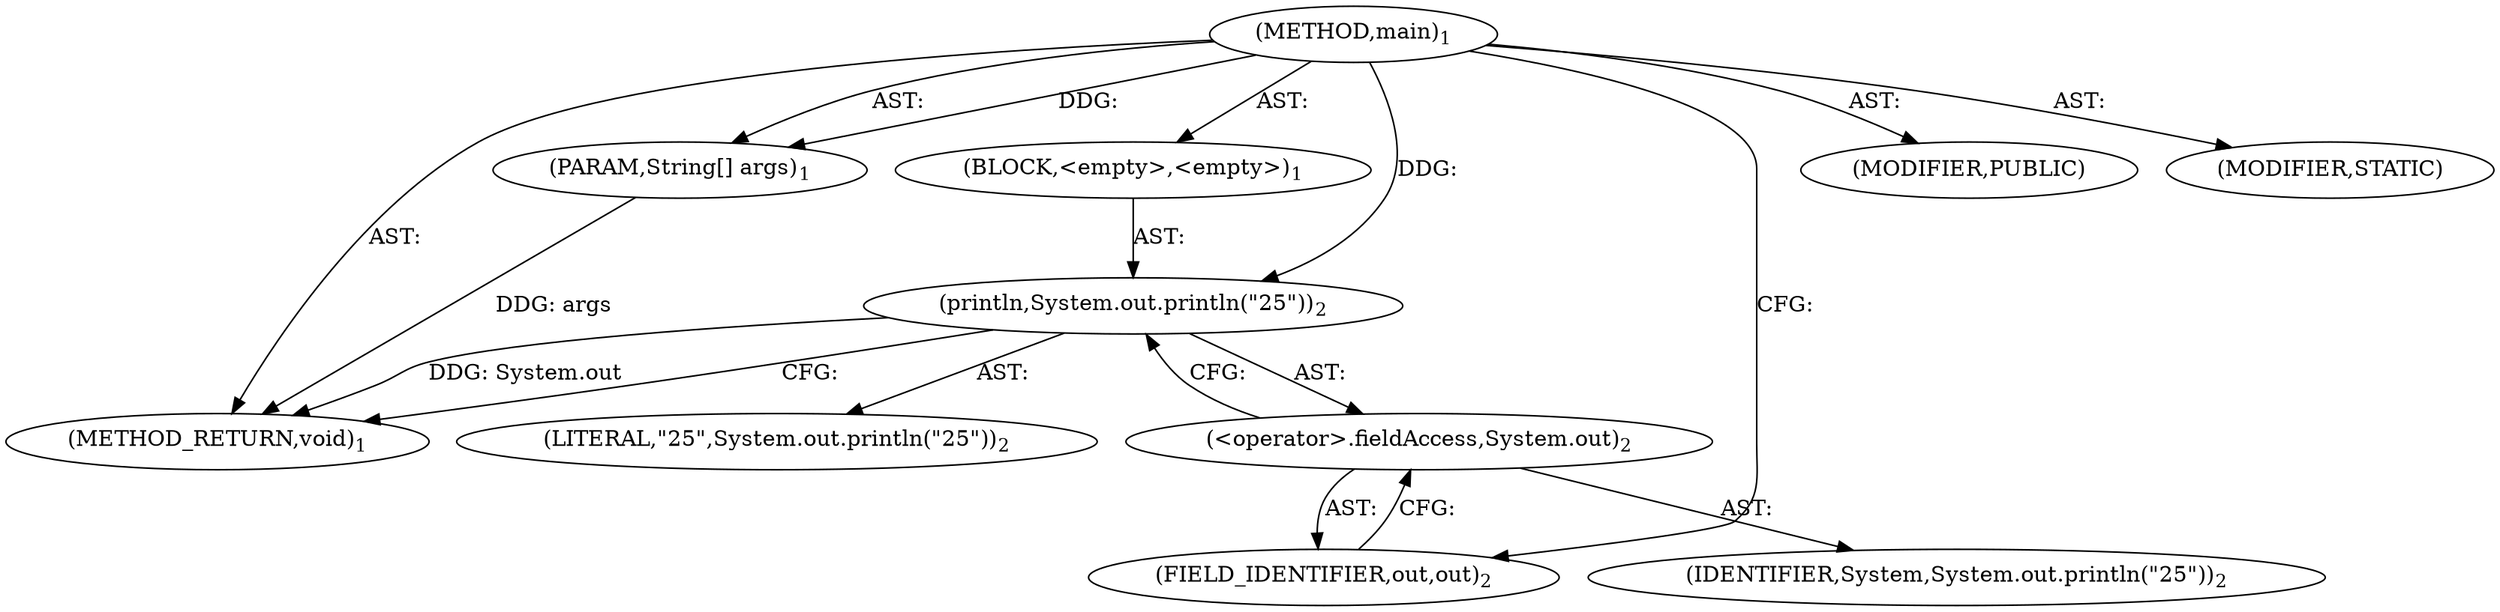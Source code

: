 digraph "main" {  
"17" [label = <(METHOD,main)<SUB>1</SUB>> ]
"18" [label = <(PARAM,String[] args)<SUB>1</SUB>> ]
"19" [label = <(BLOCK,&lt;empty&gt;,&lt;empty&gt;)<SUB>1</SUB>> ]
"20" [label = <(println,System.out.println(&quot;25&quot;))<SUB>2</SUB>> ]
"21" [label = <(&lt;operator&gt;.fieldAccess,System.out)<SUB>2</SUB>> ]
"22" [label = <(IDENTIFIER,System,System.out.println(&quot;25&quot;))<SUB>2</SUB>> ]
"23" [label = <(FIELD_IDENTIFIER,out,out)<SUB>2</SUB>> ]
"24" [label = <(LITERAL,&quot;25&quot;,System.out.println(&quot;25&quot;))<SUB>2</SUB>> ]
"25" [label = <(MODIFIER,PUBLIC)> ]
"26" [label = <(MODIFIER,STATIC)> ]
"27" [label = <(METHOD_RETURN,void)<SUB>1</SUB>> ]
  "17" -> "18"  [ label = "AST: "] 
  "17" -> "19"  [ label = "AST: "] 
  "17" -> "25"  [ label = "AST: "] 
  "17" -> "26"  [ label = "AST: "] 
  "17" -> "27"  [ label = "AST: "] 
  "19" -> "20"  [ label = "AST: "] 
  "20" -> "21"  [ label = "AST: "] 
  "20" -> "24"  [ label = "AST: "] 
  "21" -> "22"  [ label = "AST: "] 
  "21" -> "23"  [ label = "AST: "] 
  "20" -> "27"  [ label = "CFG: "] 
  "21" -> "20"  [ label = "CFG: "] 
  "23" -> "21"  [ label = "CFG: "] 
  "17" -> "23"  [ label = "CFG: "] 
  "18" -> "27"  [ label = "DDG: args"] 
  "20" -> "27"  [ label = "DDG: System.out"] 
  "17" -> "18"  [ label = "DDG: "] 
  "17" -> "20"  [ label = "DDG: "] 
}
